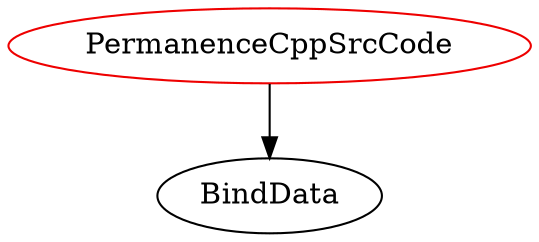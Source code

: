 digraph permanencecppsrccode{
PermanenceCppSrcCode -> BindData;
PermanenceCppSrcCode	[shape=oval, color=red2, label="PermanenceCppSrcCode"];
}
